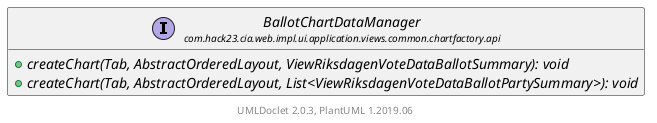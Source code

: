 @startuml
    set namespaceSeparator none
    hide empty fields
    hide empty methods

    interface "<size:14>BallotChartDataManager\n<size:10>com.hack23.cia.web.impl.ui.application.views.common.chartfactory.api" as com.hack23.cia.web.impl.ui.application.views.common.chartfactory.api.BallotChartDataManager [[BallotChartDataManager.html]] {
        {abstract} +createChart(Tab, AbstractOrderedLayout, ViewRiksdagenVoteDataBallotSummary): void
        {abstract} +createChart(Tab, AbstractOrderedLayout, List<ViewRiksdagenVoteDataBallotPartySummary>): void
    }

    center footer UMLDoclet 2.0.3, PlantUML 1.2019.06
@enduml
